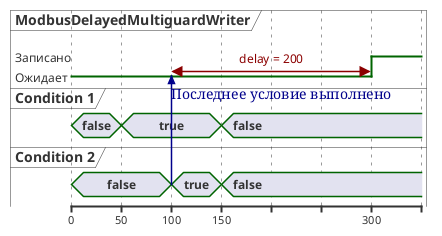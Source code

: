 @startuml

robust "ModbusDelayedMultiguardWriter" as guard
concise "Condition 1" as cond1
concise "Condition 2" as cond2

@0
cond1 is false
cond2 is false
guard is Ожидает

@50
cond1 is true

@guard
@100 <-> @+200 : delay = 200 

@100
cond2 -> guard : Последнее условие выполнено
cond2 is true
guard is Ожидает

@+50
cond1 is false
cond2 is false

@300
guard is Записано

@enduml